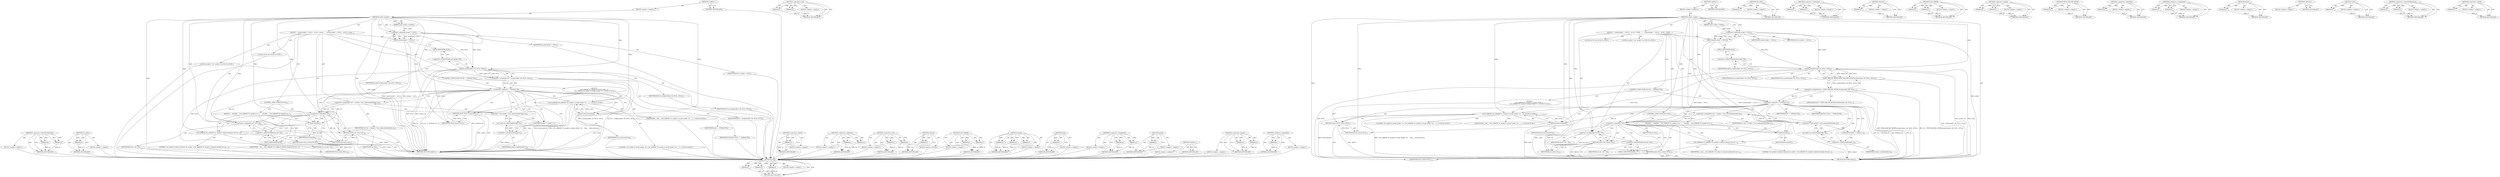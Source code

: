 digraph "&lt;operator&gt;.sizeOf" {
vulnerable_107 [label=<(METHOD,&lt;operator&gt;.indirectFieldAccess)>];
vulnerable_108 [label=<(PARAM,p1)>];
vulnerable_109 [label=<(PARAM,p2)>];
vulnerable_110 [label=<(BLOCK,&lt;empty&gt;,&lt;empty&gt;)>];
vulnerable_111 [label=<(METHOD_RETURN,ANY)>];
vulnerable_131 [label=<(METHOD,osi_calloc)>];
vulnerable_132 [label=<(PARAM,p1)>];
vulnerable_133 [label=<(BLOCK,&lt;empty&gt;,&lt;empty&gt;)>];
vulnerable_134 [label=<(METHOD_RETURN,ANY)>];
vulnerable_6 [label=<(METHOD,&lt;global&gt;)<SUB>1</SUB>>];
vulnerable_7 [label=<(BLOCK,&lt;empty&gt;,&lt;empty&gt;)<SUB>1</SUB>>];
vulnerable_8 [label=<(METHOD,socket_accept)<SUB>1</SUB>>];
vulnerable_9 [label=<(PARAM,const socket_t *socket)<SUB>1</SUB>>];
vulnerable_10 [label=<(BLOCK,{
   assert(socket != NULL);
 
  int fd = accep...,{
   assert(socket != NULL);
 
  int fd = accep...)<SUB>1</SUB>>];
vulnerable_11 [label=<(assert,assert(socket != NULL))<SUB>2</SUB>>];
vulnerable_12 [label=<(&lt;operator&gt;.notEquals,socket != NULL)<SUB>2</SUB>>];
vulnerable_13 [label=<(IDENTIFIER,socket,socket != NULL)<SUB>2</SUB>>];
vulnerable_14 [label=<(IDENTIFIER,NULL,socket != NULL)<SUB>2</SUB>>];
vulnerable_15 [label="<(LOCAL,int fd: int)<SUB>4</SUB>>"];
vulnerable_16 [label=<(&lt;operator&gt;.assignment,fd = accept(socket-&gt;fd, NULL, NULL))<SUB>4</SUB>>];
vulnerable_17 [label=<(IDENTIFIER,fd,fd = accept(socket-&gt;fd, NULL, NULL))<SUB>4</SUB>>];
vulnerable_18 [label=<(accept,accept(socket-&gt;fd, NULL, NULL))<SUB>4</SUB>>];
vulnerable_19 [label=<(&lt;operator&gt;.indirectFieldAccess,socket-&gt;fd)<SUB>4</SUB>>];
vulnerable_20 [label=<(IDENTIFIER,socket,accept(socket-&gt;fd, NULL, NULL))<SUB>4</SUB>>];
vulnerable_21 [label=<(FIELD_IDENTIFIER,fd,fd)<SUB>4</SUB>>];
vulnerable_22 [label=<(IDENTIFIER,NULL,accept(socket-&gt;fd, NULL, NULL))<SUB>4</SUB>>];
vulnerable_23 [label=<(IDENTIFIER,NULL,accept(socket-&gt;fd, NULL, NULL))<SUB>4</SUB>>];
vulnerable_24 [label=<(CONTROL_STRUCTURE,IF,if (fd == INVALID_FD))<SUB>5</SUB>>];
vulnerable_25 [label=<(&lt;operator&gt;.equals,fd == INVALID_FD)<SUB>5</SUB>>];
vulnerable_26 [label=<(IDENTIFIER,fd,fd == INVALID_FD)<SUB>5</SUB>>];
vulnerable_27 [label=<(IDENTIFIER,INVALID_FD,fd == INVALID_FD)<SUB>5</SUB>>];
vulnerable_28 [label="<(BLOCK,{
     LOG_ERROR(&quot;%s unable to accept socket: %...,{
     LOG_ERROR(&quot;%s unable to accept socket: %...)<SUB>5</SUB>>"];
vulnerable_29 [label="<(LOG_ERROR,LOG_ERROR(&quot;%s unable to accept socket: %s&quot;, __f...)<SUB>6</SUB>>"];
vulnerable_30 [label="<(LITERAL,&quot;%s unable to accept socket: %s&quot;,LOG_ERROR(&quot;%s unable to accept socket: %s&quot;, __f...)<SUB>6</SUB>>"];
vulnerable_31 [label="<(IDENTIFIER,__func__,LOG_ERROR(&quot;%s unable to accept socket: %s&quot;, __f...)<SUB>6</SUB>>"];
vulnerable_32 [label=<(strerror,strerror(errno))<SUB>6</SUB>>];
vulnerable_33 [label=<(IDENTIFIER,errno,strerror(errno))<SUB>6</SUB>>];
vulnerable_34 [label=<(RETURN,return NULL;,return NULL;)<SUB>7</SUB>>];
vulnerable_35 [label=<(IDENTIFIER,NULL,return NULL;)<SUB>7</SUB>>];
vulnerable_36 [label="<(LOCAL,socket_t* ret: socket_t*)<SUB>10</SUB>>"];
vulnerable_37 [label=<(&lt;operator&gt;.assignment,*ret = (socket_t *)osi_calloc(sizeof(socket_t)))<SUB>10</SUB>>];
vulnerable_38 [label=<(IDENTIFIER,ret,*ret = (socket_t *)osi_calloc(sizeof(socket_t)))<SUB>10</SUB>>];
vulnerable_39 [label=<(&lt;operator&gt;.cast,(socket_t *)osi_calloc(sizeof(socket_t)))<SUB>10</SUB>>];
vulnerable_40 [label=<(UNKNOWN,socket_t *,socket_t *)<SUB>10</SUB>>];
vulnerable_41 [label=<(osi_calloc,osi_calloc(sizeof(socket_t)))<SUB>10</SUB>>];
vulnerable_42 [label=<(&lt;operator&gt;.sizeOf,sizeof(socket_t))<SUB>10</SUB>>];
vulnerable_43 [label=<(IDENTIFIER,socket_t,sizeof(socket_t))<SUB>10</SUB>>];
vulnerable_44 [label=<(CONTROL_STRUCTURE,IF,if (!ret))<SUB>11</SUB>>];
vulnerable_45 [label=<(&lt;operator&gt;.logicalNot,!ret)<SUB>11</SUB>>];
vulnerable_46 [label=<(IDENTIFIER,ret,!ret)<SUB>11</SUB>>];
vulnerable_47 [label=<(BLOCK,{
    close(fd);
    LOG_ERROR(&quot;%s unable to al...,{
    close(fd);
    LOG_ERROR(&quot;%s unable to al...)<SUB>11</SUB>>];
vulnerable_48 [label=<(close,close(fd))<SUB>12</SUB>>];
vulnerable_49 [label=<(IDENTIFIER,fd,close(fd))<SUB>12</SUB>>];
vulnerable_50 [label=<(LOG_ERROR,LOG_ERROR(&quot;%s unable to allocate memory for soc...)<SUB>13</SUB>>];
vulnerable_51 [label=<(LITERAL,&quot;%s unable to allocate memory for socket.&quot;,LOG_ERROR(&quot;%s unable to allocate memory for soc...)<SUB>13</SUB>>];
vulnerable_52 [label=<(IDENTIFIER,__func__,LOG_ERROR(&quot;%s unable to allocate memory for soc...)<SUB>13</SUB>>];
vulnerable_53 [label=<(RETURN,return NULL;,return NULL;)<SUB>14</SUB>>];
vulnerable_54 [label=<(IDENTIFIER,NULL,return NULL;)<SUB>14</SUB>>];
vulnerable_55 [label=<(&lt;operator&gt;.assignment,ret-&gt;fd = fd)<SUB>17</SUB>>];
vulnerable_56 [label=<(&lt;operator&gt;.indirectFieldAccess,ret-&gt;fd)<SUB>17</SUB>>];
vulnerable_57 [label=<(IDENTIFIER,ret,ret-&gt;fd = fd)<SUB>17</SUB>>];
vulnerable_58 [label=<(FIELD_IDENTIFIER,fd,fd)<SUB>17</SUB>>];
vulnerable_59 [label=<(IDENTIFIER,fd,ret-&gt;fd = fd)<SUB>17</SUB>>];
vulnerable_60 [label=<(RETURN,return ret;,return ret;)<SUB>18</SUB>>];
vulnerable_61 [label=<(IDENTIFIER,ret,return ret;)<SUB>18</SUB>>];
vulnerable_62 [label=<(METHOD_RETURN,socket_t)<SUB>1</SUB>>];
vulnerable_64 [label=<(METHOD_RETURN,ANY)<SUB>1</SUB>>];
vulnerable_135 [label=<(METHOD,&lt;operator&gt;.sizeOf)>];
vulnerable_136 [label=<(PARAM,p1)>];
vulnerable_137 [label=<(BLOCK,&lt;empty&gt;,&lt;empty&gt;)>];
vulnerable_138 [label=<(METHOD_RETURN,ANY)>];
vulnerable_91 [label=<(METHOD,&lt;operator&gt;.notEquals)>];
vulnerable_92 [label=<(PARAM,p1)>];
vulnerable_93 [label=<(PARAM,p2)>];
vulnerable_94 [label=<(BLOCK,&lt;empty&gt;,&lt;empty&gt;)>];
vulnerable_95 [label=<(METHOD_RETURN,ANY)>];
vulnerable_126 [label=<(METHOD,&lt;operator&gt;.cast)>];
vulnerable_127 [label=<(PARAM,p1)>];
vulnerable_128 [label=<(PARAM,p2)>];
vulnerable_129 [label=<(BLOCK,&lt;empty&gt;,&lt;empty&gt;)>];
vulnerable_130 [label=<(METHOD_RETURN,ANY)>];
vulnerable_122 [label=<(METHOD,strerror)>];
vulnerable_123 [label=<(PARAM,p1)>];
vulnerable_124 [label=<(BLOCK,&lt;empty&gt;,&lt;empty&gt;)>];
vulnerable_125 [label=<(METHOD_RETURN,ANY)>];
vulnerable_117 [label=<(METHOD,LOG_ERROR)>];
vulnerable_118 [label=<(PARAM,p1)>];
vulnerable_119 [label=<(PARAM,p2)>];
vulnerable_120 [label=<(BLOCK,&lt;empty&gt;,&lt;empty&gt;)>];
vulnerable_121 [label=<(METHOD_RETURN,ANY)>];
vulnerable_101 [label=<(METHOD,accept)>];
vulnerable_102 [label=<(PARAM,p1)>];
vulnerable_103 [label=<(PARAM,p2)>];
vulnerable_104 [label=<(PARAM,p3)>];
vulnerable_105 [label=<(BLOCK,&lt;empty&gt;,&lt;empty&gt;)>];
vulnerable_106 [label=<(METHOD_RETURN,ANY)>];
vulnerable_143 [label=<(METHOD,close)>];
vulnerable_144 [label=<(PARAM,p1)>];
vulnerable_145 [label=<(BLOCK,&lt;empty&gt;,&lt;empty&gt;)>];
vulnerable_146 [label=<(METHOD_RETURN,ANY)>];
vulnerable_96 [label=<(METHOD,&lt;operator&gt;.assignment)>];
vulnerable_97 [label=<(PARAM,p1)>];
vulnerable_98 [label=<(PARAM,p2)>];
vulnerable_99 [label=<(BLOCK,&lt;empty&gt;,&lt;empty&gt;)>];
vulnerable_100 [label=<(METHOD_RETURN,ANY)>];
vulnerable_87 [label=<(METHOD,assert)>];
vulnerable_88 [label=<(PARAM,p1)>];
vulnerable_89 [label=<(BLOCK,&lt;empty&gt;,&lt;empty&gt;)>];
vulnerable_90 [label=<(METHOD_RETURN,ANY)>];
vulnerable_81 [label=<(METHOD,&lt;global&gt;)<SUB>1</SUB>>];
vulnerable_82 [label=<(BLOCK,&lt;empty&gt;,&lt;empty&gt;)>];
vulnerable_83 [label=<(METHOD_RETURN,ANY)>];
vulnerable_112 [label=<(METHOD,&lt;operator&gt;.equals)>];
vulnerable_113 [label=<(PARAM,p1)>];
vulnerable_114 [label=<(PARAM,p2)>];
vulnerable_115 [label=<(BLOCK,&lt;empty&gt;,&lt;empty&gt;)>];
vulnerable_116 [label=<(METHOD_RETURN,ANY)>];
vulnerable_139 [label=<(METHOD,&lt;operator&gt;.logicalNot)>];
vulnerable_140 [label=<(PARAM,p1)>];
vulnerable_141 [label=<(BLOCK,&lt;empty&gt;,&lt;empty&gt;)>];
vulnerable_142 [label=<(METHOD_RETURN,ANY)>];
fixed_106 [label=<(METHOD,accept)>];
fixed_107 [label=<(PARAM,p1)>];
fixed_108 [label=<(PARAM,p2)>];
fixed_109 [label=<(PARAM,p3)>];
fixed_110 [label=<(BLOCK,&lt;empty&gt;,&lt;empty&gt;)>];
fixed_111 [label=<(METHOD_RETURN,ANY)>];
fixed_131 [label=<(METHOD,&lt;operator&gt;.cast)>];
fixed_132 [label=<(PARAM,p1)>];
fixed_133 [label=<(PARAM,p2)>];
fixed_134 [label=<(BLOCK,&lt;empty&gt;,&lt;empty&gt;)>];
fixed_135 [label=<(METHOD_RETURN,ANY)>];
fixed_6 [label=<(METHOD,&lt;global&gt;)<SUB>1</SUB>>];
fixed_7 [label=<(BLOCK,&lt;empty&gt;,&lt;empty&gt;)<SUB>1</SUB>>];
fixed_8 [label=<(METHOD,socket_accept)<SUB>1</SUB>>];
fixed_9 [label=<(PARAM,const socket_t *socket)<SUB>1</SUB>>];
fixed_10 [label=<(BLOCK,{
   assert(socket != NULL);
 
  int fd = TEMP_...,{
   assert(socket != NULL);
 
  int fd = TEMP_...)<SUB>1</SUB>>];
fixed_11 [label=<(assert,assert(socket != NULL))<SUB>2</SUB>>];
fixed_12 [label=<(&lt;operator&gt;.notEquals,socket != NULL)<SUB>2</SUB>>];
fixed_13 [label=<(IDENTIFIER,socket,socket != NULL)<SUB>2</SUB>>];
fixed_14 [label=<(IDENTIFIER,NULL,socket != NULL)<SUB>2</SUB>>];
fixed_15 [label="<(LOCAL,int fd: int)<SUB>4</SUB>>"];
fixed_16 [label=<(&lt;operator&gt;.assignment,fd = TEMP_FAILURE_RETRY(accept(socket-&gt;fd, NULL...)<SUB>4</SUB>>];
fixed_17 [label=<(IDENTIFIER,fd,fd = TEMP_FAILURE_RETRY(accept(socket-&gt;fd, NULL...)<SUB>4</SUB>>];
fixed_18 [label=<(TEMP_FAILURE_RETRY,TEMP_FAILURE_RETRY(accept(socket-&gt;fd, NULL, NULL)))<SUB>4</SUB>>];
fixed_19 [label=<(accept,accept(socket-&gt;fd, NULL, NULL))<SUB>4</SUB>>];
fixed_20 [label=<(&lt;operator&gt;.indirectFieldAccess,socket-&gt;fd)<SUB>4</SUB>>];
fixed_21 [label=<(IDENTIFIER,socket,accept(socket-&gt;fd, NULL, NULL))<SUB>4</SUB>>];
fixed_22 [label=<(FIELD_IDENTIFIER,fd,fd)<SUB>4</SUB>>];
fixed_23 [label=<(IDENTIFIER,NULL,accept(socket-&gt;fd, NULL, NULL))<SUB>4</SUB>>];
fixed_24 [label=<(IDENTIFIER,NULL,accept(socket-&gt;fd, NULL, NULL))<SUB>4</SUB>>];
fixed_25 [label=<(CONTROL_STRUCTURE,IF,if (fd == INVALID_FD))<SUB>5</SUB>>];
fixed_26 [label=<(&lt;operator&gt;.equals,fd == INVALID_FD)<SUB>5</SUB>>];
fixed_27 [label=<(IDENTIFIER,fd,fd == INVALID_FD)<SUB>5</SUB>>];
fixed_28 [label=<(IDENTIFIER,INVALID_FD,fd == INVALID_FD)<SUB>5</SUB>>];
fixed_29 [label="<(BLOCK,{
     LOG_ERROR(&quot;%s unable to accept socket: %...,{
     LOG_ERROR(&quot;%s unable to accept socket: %...)<SUB>5</SUB>>"];
fixed_30 [label="<(LOG_ERROR,LOG_ERROR(&quot;%s unable to accept socket: %s&quot;, __f...)<SUB>6</SUB>>"];
fixed_31 [label="<(LITERAL,&quot;%s unable to accept socket: %s&quot;,LOG_ERROR(&quot;%s unable to accept socket: %s&quot;, __f...)<SUB>6</SUB>>"];
fixed_32 [label="<(IDENTIFIER,__func__,LOG_ERROR(&quot;%s unable to accept socket: %s&quot;, __f...)<SUB>6</SUB>>"];
fixed_33 [label=<(strerror,strerror(errno))<SUB>6</SUB>>];
fixed_34 [label=<(IDENTIFIER,errno,strerror(errno))<SUB>6</SUB>>];
fixed_35 [label=<(RETURN,return NULL;,return NULL;)<SUB>7</SUB>>];
fixed_36 [label=<(IDENTIFIER,NULL,return NULL;)<SUB>7</SUB>>];
fixed_37 [label="<(LOCAL,socket_t* ret: socket_t*)<SUB>10</SUB>>"];
fixed_38 [label=<(&lt;operator&gt;.assignment,*ret = (socket_t *)osi_calloc(sizeof(socket_t)))<SUB>10</SUB>>];
fixed_39 [label=<(IDENTIFIER,ret,*ret = (socket_t *)osi_calloc(sizeof(socket_t)))<SUB>10</SUB>>];
fixed_40 [label=<(&lt;operator&gt;.cast,(socket_t *)osi_calloc(sizeof(socket_t)))<SUB>10</SUB>>];
fixed_41 [label=<(UNKNOWN,socket_t *,socket_t *)<SUB>10</SUB>>];
fixed_42 [label=<(osi_calloc,osi_calloc(sizeof(socket_t)))<SUB>10</SUB>>];
fixed_43 [label=<(&lt;operator&gt;.sizeOf,sizeof(socket_t))<SUB>10</SUB>>];
fixed_44 [label=<(IDENTIFIER,socket_t,sizeof(socket_t))<SUB>10</SUB>>];
fixed_45 [label=<(CONTROL_STRUCTURE,IF,if (!ret))<SUB>11</SUB>>];
fixed_46 [label=<(&lt;operator&gt;.logicalNot,!ret)<SUB>11</SUB>>];
fixed_47 [label=<(IDENTIFIER,ret,!ret)<SUB>11</SUB>>];
fixed_48 [label=<(BLOCK,{
    close(fd);
    LOG_ERROR(&quot;%s unable to al...,{
    close(fd);
    LOG_ERROR(&quot;%s unable to al...)<SUB>11</SUB>>];
fixed_49 [label=<(close,close(fd))<SUB>12</SUB>>];
fixed_50 [label=<(IDENTIFIER,fd,close(fd))<SUB>12</SUB>>];
fixed_51 [label=<(LOG_ERROR,LOG_ERROR(&quot;%s unable to allocate memory for soc...)<SUB>13</SUB>>];
fixed_52 [label=<(LITERAL,&quot;%s unable to allocate memory for socket.&quot;,LOG_ERROR(&quot;%s unable to allocate memory for soc...)<SUB>13</SUB>>];
fixed_53 [label=<(IDENTIFIER,__func__,LOG_ERROR(&quot;%s unable to allocate memory for soc...)<SUB>13</SUB>>];
fixed_54 [label=<(RETURN,return NULL;,return NULL;)<SUB>14</SUB>>];
fixed_55 [label=<(IDENTIFIER,NULL,return NULL;)<SUB>14</SUB>>];
fixed_56 [label=<(&lt;operator&gt;.assignment,ret-&gt;fd = fd)<SUB>17</SUB>>];
fixed_57 [label=<(&lt;operator&gt;.indirectFieldAccess,ret-&gt;fd)<SUB>17</SUB>>];
fixed_58 [label=<(IDENTIFIER,ret,ret-&gt;fd = fd)<SUB>17</SUB>>];
fixed_59 [label=<(FIELD_IDENTIFIER,fd,fd)<SUB>17</SUB>>];
fixed_60 [label=<(IDENTIFIER,fd,ret-&gt;fd = fd)<SUB>17</SUB>>];
fixed_61 [label=<(RETURN,return ret;,return ret;)<SUB>18</SUB>>];
fixed_62 [label=<(IDENTIFIER,ret,return ret;)<SUB>18</SUB>>];
fixed_63 [label=<(METHOD_RETURN,socket_t)<SUB>1</SUB>>];
fixed_65 [label=<(METHOD_RETURN,ANY)<SUB>1</SUB>>];
fixed_136 [label=<(METHOD,osi_calloc)>];
fixed_137 [label=<(PARAM,p1)>];
fixed_138 [label=<(BLOCK,&lt;empty&gt;,&lt;empty&gt;)>];
fixed_139 [label=<(METHOD_RETURN,ANY)>];
fixed_92 [label=<(METHOD,&lt;operator&gt;.notEquals)>];
fixed_93 [label=<(PARAM,p1)>];
fixed_94 [label=<(PARAM,p2)>];
fixed_95 [label=<(BLOCK,&lt;empty&gt;,&lt;empty&gt;)>];
fixed_96 [label=<(METHOD_RETURN,ANY)>];
fixed_127 [label=<(METHOD,strerror)>];
fixed_128 [label=<(PARAM,p1)>];
fixed_129 [label=<(BLOCK,&lt;empty&gt;,&lt;empty&gt;)>];
fixed_130 [label=<(METHOD_RETURN,ANY)>];
fixed_122 [label=<(METHOD,LOG_ERROR)>];
fixed_123 [label=<(PARAM,p1)>];
fixed_124 [label=<(PARAM,p2)>];
fixed_125 [label=<(BLOCK,&lt;empty&gt;,&lt;empty&gt;)>];
fixed_126 [label=<(METHOD_RETURN,ANY)>];
fixed_117 [label=<(METHOD,&lt;operator&gt;.equals)>];
fixed_118 [label=<(PARAM,p1)>];
fixed_119 [label=<(PARAM,p2)>];
fixed_120 [label=<(BLOCK,&lt;empty&gt;,&lt;empty&gt;)>];
fixed_121 [label=<(METHOD_RETURN,ANY)>];
fixed_102 [label=<(METHOD,TEMP_FAILURE_RETRY)>];
fixed_103 [label=<(PARAM,p1)>];
fixed_104 [label=<(BLOCK,&lt;empty&gt;,&lt;empty&gt;)>];
fixed_105 [label=<(METHOD_RETURN,ANY)>];
fixed_144 [label=<(METHOD,&lt;operator&gt;.logicalNot)>];
fixed_145 [label=<(PARAM,p1)>];
fixed_146 [label=<(BLOCK,&lt;empty&gt;,&lt;empty&gt;)>];
fixed_147 [label=<(METHOD_RETURN,ANY)>];
fixed_97 [label=<(METHOD,&lt;operator&gt;.assignment)>];
fixed_98 [label=<(PARAM,p1)>];
fixed_99 [label=<(PARAM,p2)>];
fixed_100 [label=<(BLOCK,&lt;empty&gt;,&lt;empty&gt;)>];
fixed_101 [label=<(METHOD_RETURN,ANY)>];
fixed_88 [label=<(METHOD,assert)>];
fixed_89 [label=<(PARAM,p1)>];
fixed_90 [label=<(BLOCK,&lt;empty&gt;,&lt;empty&gt;)>];
fixed_91 [label=<(METHOD_RETURN,ANY)>];
fixed_82 [label=<(METHOD,&lt;global&gt;)<SUB>1</SUB>>];
fixed_83 [label=<(BLOCK,&lt;empty&gt;,&lt;empty&gt;)>];
fixed_84 [label=<(METHOD_RETURN,ANY)>];
fixed_148 [label=<(METHOD,close)>];
fixed_149 [label=<(PARAM,p1)>];
fixed_150 [label=<(BLOCK,&lt;empty&gt;,&lt;empty&gt;)>];
fixed_151 [label=<(METHOD_RETURN,ANY)>];
fixed_112 [label=<(METHOD,&lt;operator&gt;.indirectFieldAccess)>];
fixed_113 [label=<(PARAM,p1)>];
fixed_114 [label=<(PARAM,p2)>];
fixed_115 [label=<(BLOCK,&lt;empty&gt;,&lt;empty&gt;)>];
fixed_116 [label=<(METHOD_RETURN,ANY)>];
fixed_140 [label=<(METHOD,&lt;operator&gt;.sizeOf)>];
fixed_141 [label=<(PARAM,p1)>];
fixed_142 [label=<(BLOCK,&lt;empty&gt;,&lt;empty&gt;)>];
fixed_143 [label=<(METHOD_RETURN,ANY)>];
vulnerable_107 -> vulnerable_108  [key=0, label="AST: "];
vulnerable_107 -> vulnerable_108  [key=1, label="DDG: "];
vulnerable_107 -> vulnerable_110  [key=0, label="AST: "];
vulnerable_107 -> vulnerable_109  [key=0, label="AST: "];
vulnerable_107 -> vulnerable_109  [key=1, label="DDG: "];
vulnerable_107 -> vulnerable_111  [key=0, label="AST: "];
vulnerable_107 -> vulnerable_111  [key=1, label="CFG: "];
vulnerable_108 -> vulnerable_111  [key=0, label="DDG: p1"];
vulnerable_109 -> vulnerable_111  [key=0, label="DDG: p2"];
vulnerable_110 -> fixed_106  [key=0];
vulnerable_111 -> fixed_106  [key=0];
vulnerable_131 -> vulnerable_132  [key=0, label="AST: "];
vulnerable_131 -> vulnerable_132  [key=1, label="DDG: "];
vulnerable_131 -> vulnerable_133  [key=0, label="AST: "];
vulnerable_131 -> vulnerable_134  [key=0, label="AST: "];
vulnerable_131 -> vulnerable_134  [key=1, label="CFG: "];
vulnerable_132 -> vulnerable_134  [key=0, label="DDG: p1"];
vulnerable_133 -> fixed_106  [key=0];
vulnerable_134 -> fixed_106  [key=0];
vulnerable_6 -> vulnerable_7  [key=0, label="AST: "];
vulnerable_6 -> vulnerable_64  [key=0, label="AST: "];
vulnerable_6 -> vulnerable_64  [key=1, label="CFG: "];
vulnerable_7 -> vulnerable_8  [key=0, label="AST: "];
vulnerable_8 -> vulnerable_9  [key=0, label="AST: "];
vulnerable_8 -> vulnerable_9  [key=1, label="DDG: "];
vulnerable_8 -> vulnerable_10  [key=0, label="AST: "];
vulnerable_8 -> vulnerable_62  [key=0, label="AST: "];
vulnerable_8 -> vulnerable_12  [key=0, label="CFG: "];
vulnerable_8 -> vulnerable_12  [key=1, label="DDG: "];
vulnerable_8 -> vulnerable_55  [key=0, label="DDG: "];
vulnerable_8 -> vulnerable_61  [key=0, label="DDG: "];
vulnerable_8 -> vulnerable_18  [key=0, label="DDG: "];
vulnerable_8 -> vulnerable_25  [key=0, label="DDG: "];
vulnerable_8 -> vulnerable_45  [key=0, label="DDG: "];
vulnerable_8 -> vulnerable_29  [key=0, label="DDG: "];
vulnerable_8 -> vulnerable_35  [key=0, label="DDG: "];
vulnerable_8 -> vulnerable_48  [key=0, label="DDG: "];
vulnerable_8 -> vulnerable_50  [key=0, label="DDG: "];
vulnerable_8 -> vulnerable_54  [key=0, label="DDG: "];
vulnerable_8 -> vulnerable_32  [key=0, label="DDG: "];
vulnerable_9 -> vulnerable_12  [key=0, label="DDG: socket"];
vulnerable_10 -> vulnerable_11  [key=0, label="AST: "];
vulnerable_10 -> vulnerable_15  [key=0, label="AST: "];
vulnerable_10 -> vulnerable_16  [key=0, label="AST: "];
vulnerable_10 -> vulnerable_24  [key=0, label="AST: "];
vulnerable_10 -> vulnerable_36  [key=0, label="AST: "];
vulnerable_10 -> vulnerable_37  [key=0, label="AST: "];
vulnerable_10 -> vulnerable_44  [key=0, label="AST: "];
vulnerable_10 -> vulnerable_55  [key=0, label="AST: "];
vulnerable_10 -> vulnerable_60  [key=0, label="AST: "];
vulnerable_11 -> vulnerable_12  [key=0, label="AST: "];
vulnerable_11 -> vulnerable_21  [key=0, label="CFG: "];
vulnerable_11 -> vulnerable_62  [key=0, label="DDG: socket != NULL"];
vulnerable_11 -> vulnerable_62  [key=1, label="DDG: assert(socket != NULL)"];
vulnerable_12 -> vulnerable_13  [key=0, label="AST: "];
vulnerable_12 -> vulnerable_14  [key=0, label="AST: "];
vulnerable_12 -> vulnerable_11  [key=0, label="CFG: "];
vulnerable_12 -> vulnerable_11  [key=1, label="DDG: socket"];
vulnerable_12 -> vulnerable_11  [key=2, label="DDG: NULL"];
vulnerable_12 -> vulnerable_62  [key=0, label="DDG: socket"];
vulnerable_12 -> vulnerable_18  [key=0, label="DDG: socket"];
vulnerable_12 -> vulnerable_18  [key=1, label="DDG: NULL"];
vulnerable_13 -> fixed_106  [key=0];
vulnerable_14 -> fixed_106  [key=0];
vulnerable_15 -> fixed_106  [key=0];
vulnerable_16 -> vulnerable_17  [key=0, label="AST: "];
vulnerable_16 -> vulnerable_18  [key=0, label="AST: "];
vulnerable_16 -> vulnerable_25  [key=0, label="CFG: "];
vulnerable_16 -> vulnerable_25  [key=1, label="DDG: fd"];
vulnerable_16 -> vulnerable_62  [key=0, label="DDG: accept(socket-&gt;fd, NULL, NULL)"];
vulnerable_16 -> vulnerable_62  [key=1, label="DDG: fd = accept(socket-&gt;fd, NULL, NULL)"];
vulnerable_17 -> fixed_106  [key=0];
vulnerable_18 -> vulnerable_19  [key=0, label="AST: "];
vulnerable_18 -> vulnerable_22  [key=0, label="AST: "];
vulnerable_18 -> vulnerable_23  [key=0, label="AST: "];
vulnerable_18 -> vulnerable_16  [key=0, label="CFG: "];
vulnerable_18 -> vulnerable_16  [key=1, label="DDG: socket-&gt;fd"];
vulnerable_18 -> vulnerable_16  [key=2, label="DDG: NULL"];
vulnerable_18 -> vulnerable_62  [key=0, label="DDG: socket-&gt;fd"];
vulnerable_18 -> vulnerable_62  [key=1, label="DDG: NULL"];
vulnerable_18 -> vulnerable_35  [key=0, label="DDG: NULL"];
vulnerable_18 -> vulnerable_54  [key=0, label="DDG: NULL"];
vulnerable_19 -> vulnerable_20  [key=0, label="AST: "];
vulnerable_19 -> vulnerable_21  [key=0, label="AST: "];
vulnerable_19 -> vulnerable_18  [key=0, label="CFG: "];
vulnerable_20 -> fixed_106  [key=0];
vulnerable_21 -> vulnerable_19  [key=0, label="CFG: "];
vulnerable_22 -> fixed_106  [key=0];
vulnerable_23 -> fixed_106  [key=0];
vulnerable_24 -> vulnerable_25  [key=0, label="AST: "];
vulnerable_24 -> vulnerable_28  [key=0, label="AST: "];
vulnerable_25 -> vulnerable_26  [key=0, label="AST: "];
vulnerable_25 -> vulnerable_27  [key=0, label="AST: "];
vulnerable_25 -> vulnerable_32  [key=0, label="CFG: "];
vulnerable_25 -> vulnerable_32  [key=1, label="CDG: "];
vulnerable_25 -> vulnerable_40  [key=0, label="CFG: "];
vulnerable_25 -> vulnerable_40  [key=1, label="CDG: "];
vulnerable_25 -> vulnerable_62  [key=0, label="DDG: fd"];
vulnerable_25 -> vulnerable_62  [key=1, label="DDG: fd == INVALID_FD"];
vulnerable_25 -> vulnerable_62  [key=2, label="DDG: INVALID_FD"];
vulnerable_25 -> vulnerable_55  [key=0, label="DDG: fd"];
vulnerable_25 -> vulnerable_48  [key=0, label="DDG: fd"];
vulnerable_25 -> vulnerable_34  [key=0, label="CDG: "];
vulnerable_25 -> vulnerable_42  [key=0, label="CDG: "];
vulnerable_25 -> vulnerable_37  [key=0, label="CDG: "];
vulnerable_25 -> vulnerable_41  [key=0, label="CDG: "];
vulnerable_25 -> vulnerable_45  [key=0, label="CDG: "];
vulnerable_25 -> vulnerable_29  [key=0, label="CDG: "];
vulnerable_25 -> vulnerable_39  [key=0, label="CDG: "];
vulnerable_26 -> fixed_106  [key=0];
vulnerable_27 -> fixed_106  [key=0];
vulnerable_28 -> vulnerable_29  [key=0, label="AST: "];
vulnerable_28 -> vulnerable_34  [key=0, label="AST: "];
vulnerable_29 -> vulnerable_30  [key=0, label="AST: "];
vulnerable_29 -> vulnerable_31  [key=0, label="AST: "];
vulnerable_29 -> vulnerable_32  [key=0, label="AST: "];
vulnerable_29 -> vulnerable_34  [key=0, label="CFG: "];
vulnerable_29 -> vulnerable_62  [key=0, label="DDG: __func__"];
vulnerable_29 -> vulnerable_62  [key=1, label="DDG: strerror(errno)"];
vulnerable_29 -> vulnerable_62  [key=2, label="DDG: LOG_ERROR(&quot;%s unable to accept socket: %s&quot;, __func__, strerror(errno))"];
vulnerable_30 -> fixed_106  [key=0];
vulnerable_31 -> fixed_106  [key=0];
vulnerable_32 -> vulnerable_33  [key=0, label="AST: "];
vulnerable_32 -> vulnerable_29  [key=0, label="CFG: "];
vulnerable_32 -> vulnerable_29  [key=1, label="DDG: errno"];
vulnerable_32 -> vulnerable_62  [key=0, label="DDG: errno"];
vulnerable_33 -> fixed_106  [key=0];
vulnerable_34 -> vulnerable_35  [key=0, label="AST: "];
vulnerable_34 -> vulnerable_62  [key=0, label="CFG: "];
vulnerable_34 -> vulnerable_62  [key=1, label="DDG: &lt;RET&gt;"];
vulnerable_35 -> vulnerable_34  [key=0, label="DDG: NULL"];
vulnerable_36 -> fixed_106  [key=0];
vulnerable_37 -> vulnerable_38  [key=0, label="AST: "];
vulnerable_37 -> vulnerable_39  [key=0, label="AST: "];
vulnerable_37 -> vulnerable_45  [key=0, label="CFG: "];
vulnerable_37 -> vulnerable_45  [key=1, label="DDG: ret"];
vulnerable_38 -> fixed_106  [key=0];
vulnerable_39 -> vulnerable_40  [key=0, label="AST: "];
vulnerable_39 -> vulnerable_41  [key=0, label="AST: "];
vulnerable_39 -> vulnerable_37  [key=0, label="CFG: "];
vulnerable_40 -> vulnerable_42  [key=0, label="CFG: "];
vulnerable_41 -> vulnerable_42  [key=0, label="AST: "];
vulnerable_41 -> vulnerable_39  [key=0, label="CFG: "];
vulnerable_42 -> vulnerable_43  [key=0, label="AST: "];
vulnerable_42 -> vulnerable_41  [key=0, label="CFG: "];
vulnerable_42 -> vulnerable_62  [key=0, label="DDG: socket_t"];
vulnerable_43 -> fixed_106  [key=0];
vulnerable_44 -> vulnerable_45  [key=0, label="AST: "];
vulnerable_44 -> vulnerable_47  [key=0, label="AST: "];
vulnerable_45 -> vulnerable_46  [key=0, label="AST: "];
vulnerable_45 -> vulnerable_48  [key=0, label="CFG: "];
vulnerable_45 -> vulnerable_48  [key=1, label="CDG: "];
vulnerable_45 -> vulnerable_58  [key=0, label="CFG: "];
vulnerable_45 -> vulnerable_58  [key=1, label="CDG: "];
vulnerable_45 -> vulnerable_61  [key=0, label="DDG: ret"];
vulnerable_45 -> vulnerable_60  [key=0, label="CDG: "];
vulnerable_45 -> vulnerable_53  [key=0, label="CDG: "];
vulnerable_45 -> vulnerable_56  [key=0, label="CDG: "];
vulnerable_45 -> vulnerable_50  [key=0, label="CDG: "];
vulnerable_45 -> vulnerable_55  [key=0, label="CDG: "];
vulnerable_46 -> fixed_106  [key=0];
vulnerable_47 -> vulnerable_48  [key=0, label="AST: "];
vulnerable_47 -> vulnerable_50  [key=0, label="AST: "];
vulnerable_47 -> vulnerable_53  [key=0, label="AST: "];
vulnerable_48 -> vulnerable_49  [key=0, label="AST: "];
vulnerable_48 -> vulnerable_50  [key=0, label="CFG: "];
vulnerable_49 -> fixed_106  [key=0];
vulnerable_50 -> vulnerable_51  [key=0, label="AST: "];
vulnerable_50 -> vulnerable_52  [key=0, label="AST: "];
vulnerable_50 -> vulnerable_53  [key=0, label="CFG: "];
vulnerable_51 -> fixed_106  [key=0];
vulnerable_52 -> fixed_106  [key=0];
vulnerable_53 -> vulnerable_54  [key=0, label="AST: "];
vulnerable_53 -> vulnerable_62  [key=0, label="CFG: "];
vulnerable_53 -> vulnerable_62  [key=1, label="DDG: &lt;RET&gt;"];
vulnerable_54 -> vulnerable_53  [key=0, label="DDG: NULL"];
vulnerable_55 -> vulnerable_56  [key=0, label="AST: "];
vulnerable_55 -> vulnerable_59  [key=0, label="AST: "];
vulnerable_55 -> vulnerable_60  [key=0, label="CFG: "];
vulnerable_55 -> vulnerable_61  [key=0, label="DDG: ret-&gt;fd"];
vulnerable_56 -> vulnerable_57  [key=0, label="AST: "];
vulnerable_56 -> vulnerable_58  [key=0, label="AST: "];
vulnerable_56 -> vulnerable_55  [key=0, label="CFG: "];
vulnerable_57 -> fixed_106  [key=0];
vulnerable_58 -> vulnerable_56  [key=0, label="CFG: "];
vulnerable_59 -> fixed_106  [key=0];
vulnerable_60 -> vulnerable_61  [key=0, label="AST: "];
vulnerable_60 -> vulnerable_62  [key=0, label="CFG: "];
vulnerable_60 -> vulnerable_62  [key=1, label="DDG: &lt;RET&gt;"];
vulnerable_61 -> vulnerable_60  [key=0, label="DDG: ret"];
vulnerable_62 -> fixed_106  [key=0];
vulnerable_64 -> fixed_106  [key=0];
vulnerable_135 -> vulnerable_136  [key=0, label="AST: "];
vulnerable_135 -> vulnerable_136  [key=1, label="DDG: "];
vulnerable_135 -> vulnerable_137  [key=0, label="AST: "];
vulnerable_135 -> vulnerable_138  [key=0, label="AST: "];
vulnerable_135 -> vulnerable_138  [key=1, label="CFG: "];
vulnerable_136 -> vulnerable_138  [key=0, label="DDG: p1"];
vulnerable_137 -> fixed_106  [key=0];
vulnerable_138 -> fixed_106  [key=0];
vulnerable_91 -> vulnerable_92  [key=0, label="AST: "];
vulnerable_91 -> vulnerable_92  [key=1, label="DDG: "];
vulnerable_91 -> vulnerable_94  [key=0, label="AST: "];
vulnerable_91 -> vulnerable_93  [key=0, label="AST: "];
vulnerable_91 -> vulnerable_93  [key=1, label="DDG: "];
vulnerable_91 -> vulnerable_95  [key=0, label="AST: "];
vulnerable_91 -> vulnerable_95  [key=1, label="CFG: "];
vulnerable_92 -> vulnerable_95  [key=0, label="DDG: p1"];
vulnerable_93 -> vulnerable_95  [key=0, label="DDG: p2"];
vulnerable_94 -> fixed_106  [key=0];
vulnerable_95 -> fixed_106  [key=0];
vulnerable_126 -> vulnerable_127  [key=0, label="AST: "];
vulnerable_126 -> vulnerable_127  [key=1, label="DDG: "];
vulnerable_126 -> vulnerable_129  [key=0, label="AST: "];
vulnerable_126 -> vulnerable_128  [key=0, label="AST: "];
vulnerable_126 -> vulnerable_128  [key=1, label="DDG: "];
vulnerable_126 -> vulnerable_130  [key=0, label="AST: "];
vulnerable_126 -> vulnerable_130  [key=1, label="CFG: "];
vulnerable_127 -> vulnerable_130  [key=0, label="DDG: p1"];
vulnerable_128 -> vulnerable_130  [key=0, label="DDG: p2"];
vulnerable_129 -> fixed_106  [key=0];
vulnerable_130 -> fixed_106  [key=0];
vulnerable_122 -> vulnerable_123  [key=0, label="AST: "];
vulnerable_122 -> vulnerable_123  [key=1, label="DDG: "];
vulnerable_122 -> vulnerable_124  [key=0, label="AST: "];
vulnerable_122 -> vulnerable_125  [key=0, label="AST: "];
vulnerable_122 -> vulnerable_125  [key=1, label="CFG: "];
vulnerable_123 -> vulnerable_125  [key=0, label="DDG: p1"];
vulnerable_124 -> fixed_106  [key=0];
vulnerable_125 -> fixed_106  [key=0];
vulnerable_117 -> vulnerable_118  [key=0, label="AST: "];
vulnerable_117 -> vulnerable_118  [key=1, label="DDG: "];
vulnerable_117 -> vulnerable_120  [key=0, label="AST: "];
vulnerable_117 -> vulnerable_119  [key=0, label="AST: "];
vulnerable_117 -> vulnerable_119  [key=1, label="DDG: "];
vulnerable_117 -> vulnerable_121  [key=0, label="AST: "];
vulnerable_117 -> vulnerable_121  [key=1, label="CFG: "];
vulnerable_118 -> vulnerable_121  [key=0, label="DDG: p1"];
vulnerable_119 -> vulnerable_121  [key=0, label="DDG: p2"];
vulnerable_120 -> fixed_106  [key=0];
vulnerable_121 -> fixed_106  [key=0];
vulnerable_101 -> vulnerable_102  [key=0, label="AST: "];
vulnerable_101 -> vulnerable_102  [key=1, label="DDG: "];
vulnerable_101 -> vulnerable_105  [key=0, label="AST: "];
vulnerable_101 -> vulnerable_103  [key=0, label="AST: "];
vulnerable_101 -> vulnerable_103  [key=1, label="DDG: "];
vulnerable_101 -> vulnerable_106  [key=0, label="AST: "];
vulnerable_101 -> vulnerable_106  [key=1, label="CFG: "];
vulnerable_101 -> vulnerable_104  [key=0, label="AST: "];
vulnerable_101 -> vulnerable_104  [key=1, label="DDG: "];
vulnerable_102 -> vulnerable_106  [key=0, label="DDG: p1"];
vulnerable_103 -> vulnerable_106  [key=0, label="DDG: p2"];
vulnerable_104 -> vulnerable_106  [key=0, label="DDG: p3"];
vulnerable_105 -> fixed_106  [key=0];
vulnerable_106 -> fixed_106  [key=0];
vulnerable_143 -> vulnerable_144  [key=0, label="AST: "];
vulnerable_143 -> vulnerable_144  [key=1, label="DDG: "];
vulnerable_143 -> vulnerable_145  [key=0, label="AST: "];
vulnerable_143 -> vulnerable_146  [key=0, label="AST: "];
vulnerable_143 -> vulnerable_146  [key=1, label="CFG: "];
vulnerable_144 -> vulnerable_146  [key=0, label="DDG: p1"];
vulnerable_145 -> fixed_106  [key=0];
vulnerable_146 -> fixed_106  [key=0];
vulnerable_96 -> vulnerable_97  [key=0, label="AST: "];
vulnerable_96 -> vulnerable_97  [key=1, label="DDG: "];
vulnerable_96 -> vulnerable_99  [key=0, label="AST: "];
vulnerable_96 -> vulnerable_98  [key=0, label="AST: "];
vulnerable_96 -> vulnerable_98  [key=1, label="DDG: "];
vulnerable_96 -> vulnerable_100  [key=0, label="AST: "];
vulnerable_96 -> vulnerable_100  [key=1, label="CFG: "];
vulnerable_97 -> vulnerable_100  [key=0, label="DDG: p1"];
vulnerable_98 -> vulnerable_100  [key=0, label="DDG: p2"];
vulnerable_99 -> fixed_106  [key=0];
vulnerable_100 -> fixed_106  [key=0];
vulnerable_87 -> vulnerable_88  [key=0, label="AST: "];
vulnerable_87 -> vulnerable_88  [key=1, label="DDG: "];
vulnerable_87 -> vulnerable_89  [key=0, label="AST: "];
vulnerable_87 -> vulnerable_90  [key=0, label="AST: "];
vulnerable_87 -> vulnerable_90  [key=1, label="CFG: "];
vulnerable_88 -> vulnerable_90  [key=0, label="DDG: p1"];
vulnerable_89 -> fixed_106  [key=0];
vulnerable_90 -> fixed_106  [key=0];
vulnerable_81 -> vulnerable_82  [key=0, label="AST: "];
vulnerable_81 -> vulnerable_83  [key=0, label="AST: "];
vulnerable_81 -> vulnerable_83  [key=1, label="CFG: "];
vulnerable_82 -> fixed_106  [key=0];
vulnerable_83 -> fixed_106  [key=0];
vulnerable_112 -> vulnerable_113  [key=0, label="AST: "];
vulnerable_112 -> vulnerable_113  [key=1, label="DDG: "];
vulnerable_112 -> vulnerable_115  [key=0, label="AST: "];
vulnerable_112 -> vulnerable_114  [key=0, label="AST: "];
vulnerable_112 -> vulnerable_114  [key=1, label="DDG: "];
vulnerable_112 -> vulnerable_116  [key=0, label="AST: "];
vulnerable_112 -> vulnerable_116  [key=1, label="CFG: "];
vulnerable_113 -> vulnerable_116  [key=0, label="DDG: p1"];
vulnerable_114 -> vulnerable_116  [key=0, label="DDG: p2"];
vulnerable_115 -> fixed_106  [key=0];
vulnerable_116 -> fixed_106  [key=0];
vulnerable_139 -> vulnerable_140  [key=0, label="AST: "];
vulnerable_139 -> vulnerable_140  [key=1, label="DDG: "];
vulnerable_139 -> vulnerable_141  [key=0, label="AST: "];
vulnerable_139 -> vulnerable_142  [key=0, label="AST: "];
vulnerable_139 -> vulnerable_142  [key=1, label="CFG: "];
vulnerable_140 -> vulnerable_142  [key=0, label="DDG: p1"];
vulnerable_141 -> fixed_106  [key=0];
vulnerable_142 -> fixed_106  [key=0];
fixed_106 -> fixed_107  [key=0, label="AST: "];
fixed_106 -> fixed_107  [key=1, label="DDG: "];
fixed_106 -> fixed_110  [key=0, label="AST: "];
fixed_106 -> fixed_108  [key=0, label="AST: "];
fixed_106 -> fixed_108  [key=1, label="DDG: "];
fixed_106 -> fixed_111  [key=0, label="AST: "];
fixed_106 -> fixed_111  [key=1, label="CFG: "];
fixed_106 -> fixed_109  [key=0, label="AST: "];
fixed_106 -> fixed_109  [key=1, label="DDG: "];
fixed_107 -> fixed_111  [key=0, label="DDG: p1"];
fixed_108 -> fixed_111  [key=0, label="DDG: p2"];
fixed_109 -> fixed_111  [key=0, label="DDG: p3"];
fixed_131 -> fixed_132  [key=0, label="AST: "];
fixed_131 -> fixed_132  [key=1, label="DDG: "];
fixed_131 -> fixed_134  [key=0, label="AST: "];
fixed_131 -> fixed_133  [key=0, label="AST: "];
fixed_131 -> fixed_133  [key=1, label="DDG: "];
fixed_131 -> fixed_135  [key=0, label="AST: "];
fixed_131 -> fixed_135  [key=1, label="CFG: "];
fixed_132 -> fixed_135  [key=0, label="DDG: p1"];
fixed_133 -> fixed_135  [key=0, label="DDG: p2"];
fixed_6 -> fixed_7  [key=0, label="AST: "];
fixed_6 -> fixed_65  [key=0, label="AST: "];
fixed_6 -> fixed_65  [key=1, label="CFG: "];
fixed_7 -> fixed_8  [key=0, label="AST: "];
fixed_8 -> fixed_9  [key=0, label="AST: "];
fixed_8 -> fixed_9  [key=1, label="DDG: "];
fixed_8 -> fixed_10  [key=0, label="AST: "];
fixed_8 -> fixed_63  [key=0, label="AST: "];
fixed_8 -> fixed_12  [key=0, label="CFG: "];
fixed_8 -> fixed_12  [key=1, label="DDG: "];
fixed_8 -> fixed_56  [key=0, label="DDG: "];
fixed_8 -> fixed_62  [key=0, label="DDG: "];
fixed_8 -> fixed_26  [key=0, label="DDG: "];
fixed_8 -> fixed_46  [key=0, label="DDG: "];
fixed_8 -> fixed_19  [key=0, label="DDG: "];
fixed_8 -> fixed_30  [key=0, label="DDG: "];
fixed_8 -> fixed_36  [key=0, label="DDG: "];
fixed_8 -> fixed_49  [key=0, label="DDG: "];
fixed_8 -> fixed_51  [key=0, label="DDG: "];
fixed_8 -> fixed_55  [key=0, label="DDG: "];
fixed_8 -> fixed_33  [key=0, label="DDG: "];
fixed_9 -> fixed_12  [key=0, label="DDG: socket"];
fixed_10 -> fixed_11  [key=0, label="AST: "];
fixed_10 -> fixed_15  [key=0, label="AST: "];
fixed_10 -> fixed_16  [key=0, label="AST: "];
fixed_10 -> fixed_25  [key=0, label="AST: "];
fixed_10 -> fixed_37  [key=0, label="AST: "];
fixed_10 -> fixed_38  [key=0, label="AST: "];
fixed_10 -> fixed_45  [key=0, label="AST: "];
fixed_10 -> fixed_56  [key=0, label="AST: "];
fixed_10 -> fixed_61  [key=0, label="AST: "];
fixed_11 -> fixed_12  [key=0, label="AST: "];
fixed_11 -> fixed_22  [key=0, label="CFG: "];
fixed_11 -> fixed_63  [key=0, label="DDG: socket != NULL"];
fixed_11 -> fixed_63  [key=1, label="DDG: assert(socket != NULL)"];
fixed_12 -> fixed_13  [key=0, label="AST: "];
fixed_12 -> fixed_14  [key=0, label="AST: "];
fixed_12 -> fixed_11  [key=0, label="CFG: "];
fixed_12 -> fixed_11  [key=1, label="DDG: socket"];
fixed_12 -> fixed_11  [key=2, label="DDG: NULL"];
fixed_12 -> fixed_63  [key=0, label="DDG: socket"];
fixed_12 -> fixed_19  [key=0, label="DDG: socket"];
fixed_12 -> fixed_19  [key=1, label="DDG: NULL"];
fixed_16 -> fixed_17  [key=0, label="AST: "];
fixed_16 -> fixed_18  [key=0, label="AST: "];
fixed_16 -> fixed_26  [key=0, label="CFG: "];
fixed_16 -> fixed_26  [key=1, label="DDG: fd"];
fixed_16 -> fixed_63  [key=0, label="DDG: TEMP_FAILURE_RETRY(accept(socket-&gt;fd, NULL, NULL))"];
fixed_16 -> fixed_63  [key=1, label="DDG: fd = TEMP_FAILURE_RETRY(accept(socket-&gt;fd, NULL, NULL))"];
fixed_18 -> fixed_19  [key=0, label="AST: "];
fixed_18 -> fixed_16  [key=0, label="CFG: "];
fixed_18 -> fixed_16  [key=1, label="DDG: accept(socket-&gt;fd, NULL, NULL)"];
fixed_18 -> fixed_63  [key=0, label="DDG: accept(socket-&gt;fd, NULL, NULL)"];
fixed_19 -> fixed_20  [key=0, label="AST: "];
fixed_19 -> fixed_23  [key=0, label="AST: "];
fixed_19 -> fixed_24  [key=0, label="AST: "];
fixed_19 -> fixed_18  [key=0, label="CFG: "];
fixed_19 -> fixed_18  [key=1, label="DDG: socket-&gt;fd"];
fixed_19 -> fixed_18  [key=2, label="DDG: NULL"];
fixed_19 -> fixed_63  [key=0, label="DDG: socket-&gt;fd"];
fixed_19 -> fixed_63  [key=1, label="DDG: NULL"];
fixed_19 -> fixed_36  [key=0, label="DDG: NULL"];
fixed_19 -> fixed_55  [key=0, label="DDG: NULL"];
fixed_20 -> fixed_21  [key=0, label="AST: "];
fixed_20 -> fixed_22  [key=0, label="AST: "];
fixed_20 -> fixed_19  [key=0, label="CFG: "];
fixed_22 -> fixed_20  [key=0, label="CFG: "];
fixed_25 -> fixed_26  [key=0, label="AST: "];
fixed_25 -> fixed_29  [key=0, label="AST: "];
fixed_26 -> fixed_27  [key=0, label="AST: "];
fixed_26 -> fixed_28  [key=0, label="AST: "];
fixed_26 -> fixed_33  [key=0, label="CFG: "];
fixed_26 -> fixed_33  [key=1, label="CDG: "];
fixed_26 -> fixed_41  [key=0, label="CFG: "];
fixed_26 -> fixed_41  [key=1, label="CDG: "];
fixed_26 -> fixed_63  [key=0, label="DDG: fd"];
fixed_26 -> fixed_63  [key=1, label="DDG: fd == INVALID_FD"];
fixed_26 -> fixed_63  [key=2, label="DDG: INVALID_FD"];
fixed_26 -> fixed_56  [key=0, label="DDG: fd"];
fixed_26 -> fixed_49  [key=0, label="DDG: fd"];
fixed_26 -> fixed_30  [key=0, label="CDG: "];
fixed_26 -> fixed_42  [key=0, label="CDG: "];
fixed_26 -> fixed_46  [key=0, label="CDG: "];
fixed_26 -> fixed_38  [key=0, label="CDG: "];
fixed_26 -> fixed_40  [key=0, label="CDG: "];
fixed_26 -> fixed_35  [key=0, label="CDG: "];
fixed_26 -> fixed_43  [key=0, label="CDG: "];
fixed_29 -> fixed_30  [key=0, label="AST: "];
fixed_29 -> fixed_35  [key=0, label="AST: "];
fixed_30 -> fixed_31  [key=0, label="AST: "];
fixed_30 -> fixed_32  [key=0, label="AST: "];
fixed_30 -> fixed_33  [key=0, label="AST: "];
fixed_30 -> fixed_35  [key=0, label="CFG: "];
fixed_30 -> fixed_63  [key=0, label="DDG: __func__"];
fixed_30 -> fixed_63  [key=1, label="DDG: strerror(errno)"];
fixed_30 -> fixed_63  [key=2, label="DDG: LOG_ERROR(&quot;%s unable to accept socket: %s&quot;, __func__, strerror(errno))"];
fixed_33 -> fixed_34  [key=0, label="AST: "];
fixed_33 -> fixed_30  [key=0, label="CFG: "];
fixed_33 -> fixed_30  [key=1, label="DDG: errno"];
fixed_33 -> fixed_63  [key=0, label="DDG: errno"];
fixed_35 -> fixed_36  [key=0, label="AST: "];
fixed_35 -> fixed_63  [key=0, label="CFG: "];
fixed_35 -> fixed_63  [key=1, label="DDG: &lt;RET&gt;"];
fixed_36 -> fixed_35  [key=0, label="DDG: NULL"];
fixed_38 -> fixed_39  [key=0, label="AST: "];
fixed_38 -> fixed_40  [key=0, label="AST: "];
fixed_38 -> fixed_46  [key=0, label="CFG: "];
fixed_38 -> fixed_46  [key=1, label="DDG: ret"];
fixed_40 -> fixed_41  [key=0, label="AST: "];
fixed_40 -> fixed_42  [key=0, label="AST: "];
fixed_40 -> fixed_38  [key=0, label="CFG: "];
fixed_41 -> fixed_43  [key=0, label="CFG: "];
fixed_42 -> fixed_43  [key=0, label="AST: "];
fixed_42 -> fixed_40  [key=0, label="CFG: "];
fixed_43 -> fixed_44  [key=0, label="AST: "];
fixed_43 -> fixed_42  [key=0, label="CFG: "];
fixed_43 -> fixed_63  [key=0, label="DDG: socket_t"];
fixed_45 -> fixed_46  [key=0, label="AST: "];
fixed_45 -> fixed_48  [key=0, label="AST: "];
fixed_46 -> fixed_47  [key=0, label="AST: "];
fixed_46 -> fixed_49  [key=0, label="CFG: "];
fixed_46 -> fixed_49  [key=1, label="CDG: "];
fixed_46 -> fixed_59  [key=0, label="CFG: "];
fixed_46 -> fixed_59  [key=1, label="CDG: "];
fixed_46 -> fixed_62  [key=0, label="DDG: ret"];
fixed_46 -> fixed_61  [key=0, label="CDG: "];
fixed_46 -> fixed_51  [key=0, label="CDG: "];
fixed_46 -> fixed_57  [key=0, label="CDG: "];
fixed_46 -> fixed_56  [key=0, label="CDG: "];
fixed_46 -> fixed_54  [key=0, label="CDG: "];
fixed_48 -> fixed_49  [key=0, label="AST: "];
fixed_48 -> fixed_51  [key=0, label="AST: "];
fixed_48 -> fixed_54  [key=0, label="AST: "];
fixed_49 -> fixed_50  [key=0, label="AST: "];
fixed_49 -> fixed_51  [key=0, label="CFG: "];
fixed_51 -> fixed_52  [key=0, label="AST: "];
fixed_51 -> fixed_53  [key=0, label="AST: "];
fixed_51 -> fixed_54  [key=0, label="CFG: "];
fixed_54 -> fixed_55  [key=0, label="AST: "];
fixed_54 -> fixed_63  [key=0, label="CFG: "];
fixed_54 -> fixed_63  [key=1, label="DDG: &lt;RET&gt;"];
fixed_55 -> fixed_54  [key=0, label="DDG: NULL"];
fixed_56 -> fixed_57  [key=0, label="AST: "];
fixed_56 -> fixed_60  [key=0, label="AST: "];
fixed_56 -> fixed_61  [key=0, label="CFG: "];
fixed_56 -> fixed_62  [key=0, label="DDG: ret-&gt;fd"];
fixed_57 -> fixed_58  [key=0, label="AST: "];
fixed_57 -> fixed_59  [key=0, label="AST: "];
fixed_57 -> fixed_56  [key=0, label="CFG: "];
fixed_59 -> fixed_57  [key=0, label="CFG: "];
fixed_61 -> fixed_62  [key=0, label="AST: "];
fixed_61 -> fixed_63  [key=0, label="CFG: "];
fixed_61 -> fixed_63  [key=1, label="DDG: &lt;RET&gt;"];
fixed_62 -> fixed_61  [key=0, label="DDG: ret"];
fixed_136 -> fixed_137  [key=0, label="AST: "];
fixed_136 -> fixed_137  [key=1, label="DDG: "];
fixed_136 -> fixed_138  [key=0, label="AST: "];
fixed_136 -> fixed_139  [key=0, label="AST: "];
fixed_136 -> fixed_139  [key=1, label="CFG: "];
fixed_137 -> fixed_139  [key=0, label="DDG: p1"];
fixed_92 -> fixed_93  [key=0, label="AST: "];
fixed_92 -> fixed_93  [key=1, label="DDG: "];
fixed_92 -> fixed_95  [key=0, label="AST: "];
fixed_92 -> fixed_94  [key=0, label="AST: "];
fixed_92 -> fixed_94  [key=1, label="DDG: "];
fixed_92 -> fixed_96  [key=0, label="AST: "];
fixed_92 -> fixed_96  [key=1, label="CFG: "];
fixed_93 -> fixed_96  [key=0, label="DDG: p1"];
fixed_94 -> fixed_96  [key=0, label="DDG: p2"];
fixed_127 -> fixed_128  [key=0, label="AST: "];
fixed_127 -> fixed_128  [key=1, label="DDG: "];
fixed_127 -> fixed_129  [key=0, label="AST: "];
fixed_127 -> fixed_130  [key=0, label="AST: "];
fixed_127 -> fixed_130  [key=1, label="CFG: "];
fixed_128 -> fixed_130  [key=0, label="DDG: p1"];
fixed_122 -> fixed_123  [key=0, label="AST: "];
fixed_122 -> fixed_123  [key=1, label="DDG: "];
fixed_122 -> fixed_125  [key=0, label="AST: "];
fixed_122 -> fixed_124  [key=0, label="AST: "];
fixed_122 -> fixed_124  [key=1, label="DDG: "];
fixed_122 -> fixed_126  [key=0, label="AST: "];
fixed_122 -> fixed_126  [key=1, label="CFG: "];
fixed_123 -> fixed_126  [key=0, label="DDG: p1"];
fixed_124 -> fixed_126  [key=0, label="DDG: p2"];
fixed_117 -> fixed_118  [key=0, label="AST: "];
fixed_117 -> fixed_118  [key=1, label="DDG: "];
fixed_117 -> fixed_120  [key=0, label="AST: "];
fixed_117 -> fixed_119  [key=0, label="AST: "];
fixed_117 -> fixed_119  [key=1, label="DDG: "];
fixed_117 -> fixed_121  [key=0, label="AST: "];
fixed_117 -> fixed_121  [key=1, label="CFG: "];
fixed_118 -> fixed_121  [key=0, label="DDG: p1"];
fixed_119 -> fixed_121  [key=0, label="DDG: p2"];
fixed_102 -> fixed_103  [key=0, label="AST: "];
fixed_102 -> fixed_103  [key=1, label="DDG: "];
fixed_102 -> fixed_104  [key=0, label="AST: "];
fixed_102 -> fixed_105  [key=0, label="AST: "];
fixed_102 -> fixed_105  [key=1, label="CFG: "];
fixed_103 -> fixed_105  [key=0, label="DDG: p1"];
fixed_144 -> fixed_145  [key=0, label="AST: "];
fixed_144 -> fixed_145  [key=1, label="DDG: "];
fixed_144 -> fixed_146  [key=0, label="AST: "];
fixed_144 -> fixed_147  [key=0, label="AST: "];
fixed_144 -> fixed_147  [key=1, label="CFG: "];
fixed_145 -> fixed_147  [key=0, label="DDG: p1"];
fixed_97 -> fixed_98  [key=0, label="AST: "];
fixed_97 -> fixed_98  [key=1, label="DDG: "];
fixed_97 -> fixed_100  [key=0, label="AST: "];
fixed_97 -> fixed_99  [key=0, label="AST: "];
fixed_97 -> fixed_99  [key=1, label="DDG: "];
fixed_97 -> fixed_101  [key=0, label="AST: "];
fixed_97 -> fixed_101  [key=1, label="CFG: "];
fixed_98 -> fixed_101  [key=0, label="DDG: p1"];
fixed_99 -> fixed_101  [key=0, label="DDG: p2"];
fixed_88 -> fixed_89  [key=0, label="AST: "];
fixed_88 -> fixed_89  [key=1, label="DDG: "];
fixed_88 -> fixed_90  [key=0, label="AST: "];
fixed_88 -> fixed_91  [key=0, label="AST: "];
fixed_88 -> fixed_91  [key=1, label="CFG: "];
fixed_89 -> fixed_91  [key=0, label="DDG: p1"];
fixed_82 -> fixed_83  [key=0, label="AST: "];
fixed_82 -> fixed_84  [key=0, label="AST: "];
fixed_82 -> fixed_84  [key=1, label="CFG: "];
fixed_148 -> fixed_149  [key=0, label="AST: "];
fixed_148 -> fixed_149  [key=1, label="DDG: "];
fixed_148 -> fixed_150  [key=0, label="AST: "];
fixed_148 -> fixed_151  [key=0, label="AST: "];
fixed_148 -> fixed_151  [key=1, label="CFG: "];
fixed_149 -> fixed_151  [key=0, label="DDG: p1"];
fixed_112 -> fixed_113  [key=0, label="AST: "];
fixed_112 -> fixed_113  [key=1, label="DDG: "];
fixed_112 -> fixed_115  [key=0, label="AST: "];
fixed_112 -> fixed_114  [key=0, label="AST: "];
fixed_112 -> fixed_114  [key=1, label="DDG: "];
fixed_112 -> fixed_116  [key=0, label="AST: "];
fixed_112 -> fixed_116  [key=1, label="CFG: "];
fixed_113 -> fixed_116  [key=0, label="DDG: p1"];
fixed_114 -> fixed_116  [key=0, label="DDG: p2"];
fixed_140 -> fixed_141  [key=0, label="AST: "];
fixed_140 -> fixed_141  [key=1, label="DDG: "];
fixed_140 -> fixed_142  [key=0, label="AST: "];
fixed_140 -> fixed_143  [key=0, label="AST: "];
fixed_140 -> fixed_143  [key=1, label="CFG: "];
fixed_141 -> fixed_143  [key=0, label="DDG: p1"];
}
